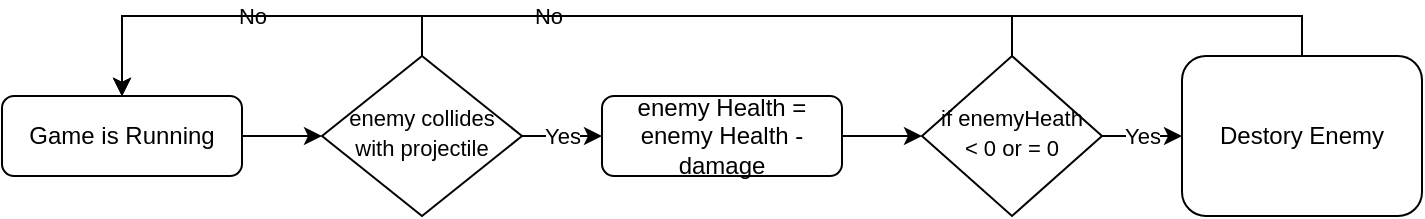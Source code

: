 <mxfile version="15.9.4" type="device"><diagram id="C5RBs43oDa-KdzZeNtuy" name="Page-1"><mxGraphModel dx="1422" dy="794" grid="1" gridSize="10" guides="1" tooltips="1" connect="1" arrows="1" fold="1" page="1" pageScale="1" pageWidth="827" pageHeight="1169" math="0" shadow="0"><root><mxCell id="WIyWlLk6GJQsqaUBKTNV-0"/><mxCell id="WIyWlLk6GJQsqaUBKTNV-1" parent="WIyWlLk6GJQsqaUBKTNV-0"/><mxCell id="pCI1LjJ8agKURSKQRjXi-3" value="No" style="edgeStyle=orthogonalEdgeStyle;rounded=0;orthogonalLoop=1;jettySize=auto;html=1;exitX=0.5;exitY=0;exitDx=0;exitDy=0;entryX=0.5;entryY=0;entryDx=0;entryDy=0;" edge="1" parent="WIyWlLk6GJQsqaUBKTNV-1" source="WIyWlLk6GJQsqaUBKTNV-6" target="pCI1LjJ8agKURSKQRjXi-0"><mxGeometry relative="1" as="geometry"/></mxCell><mxCell id="pCI1LjJ8agKURSKQRjXi-5" value="Yes" style="edgeStyle=orthogonalEdgeStyle;rounded=0;orthogonalLoop=1;jettySize=auto;html=1;exitX=1;exitY=0.5;exitDx=0;exitDy=0;entryX=0;entryY=0.5;entryDx=0;entryDy=0;" edge="1" parent="WIyWlLk6GJQsqaUBKTNV-1" source="WIyWlLk6GJQsqaUBKTNV-6" target="pCI1LjJ8agKURSKQRjXi-2"><mxGeometry relative="1" as="geometry"/></mxCell><mxCell id="WIyWlLk6GJQsqaUBKTNV-6" value="&lt;font style=&quot;font-size: 11px&quot;&gt;enemy collides with projectile&lt;/font&gt;" style="rhombus;whiteSpace=wrap;html=1;shadow=0;fontFamily=Helvetica;fontSize=12;align=center;strokeWidth=1;spacing=6;spacingTop=-4;" parent="WIyWlLk6GJQsqaUBKTNV-1" vertex="1"><mxGeometry x="240" y="300" width="100" height="80" as="geometry"/></mxCell><mxCell id="pCI1LjJ8agKURSKQRjXi-11" style="edgeStyle=orthogonalEdgeStyle;rounded=0;orthogonalLoop=1;jettySize=auto;html=1;exitX=1;exitY=0.5;exitDx=0;exitDy=0;entryX=0;entryY=0.5;entryDx=0;entryDy=0;fontSize=11;" edge="1" parent="WIyWlLk6GJQsqaUBKTNV-1" source="pCI1LjJ8agKURSKQRjXi-0" target="WIyWlLk6GJQsqaUBKTNV-6"><mxGeometry relative="1" as="geometry"/></mxCell><mxCell id="pCI1LjJ8agKURSKQRjXi-0" value="Game is Running" style="rounded=1;whiteSpace=wrap;html=1;" vertex="1" parent="WIyWlLk6GJQsqaUBKTNV-1"><mxGeometry x="80" y="320" width="120" height="40" as="geometry"/></mxCell><mxCell id="pCI1LjJ8agKURSKQRjXi-6" style="edgeStyle=orthogonalEdgeStyle;rounded=0;orthogonalLoop=1;jettySize=auto;html=1;exitX=1;exitY=0.5;exitDx=0;exitDy=0;entryX=0;entryY=0.5;entryDx=0;entryDy=0;" edge="1" parent="WIyWlLk6GJQsqaUBKTNV-1" source="pCI1LjJ8agKURSKQRjXi-2" target="pCI1LjJ8agKURSKQRjXi-4"><mxGeometry relative="1" as="geometry"/></mxCell><mxCell id="pCI1LjJ8agKURSKQRjXi-2" value="enemy Health = enemy Health - damage" style="rounded=1;whiteSpace=wrap;html=1;" vertex="1" parent="WIyWlLk6GJQsqaUBKTNV-1"><mxGeometry x="380" y="320" width="120" height="40" as="geometry"/></mxCell><mxCell id="pCI1LjJ8agKURSKQRjXi-7" value="No" style="edgeStyle=orthogonalEdgeStyle;rounded=0;orthogonalLoop=1;jettySize=auto;html=1;exitX=0.5;exitY=0;exitDx=0;exitDy=0;entryX=0.5;entryY=0;entryDx=0;entryDy=0;" edge="1" parent="WIyWlLk6GJQsqaUBKTNV-1" source="pCI1LjJ8agKURSKQRjXi-4" target="pCI1LjJ8agKURSKQRjXi-0"><mxGeometry relative="1" as="geometry"/></mxCell><mxCell id="pCI1LjJ8agKURSKQRjXi-9" value="Yes" style="edgeStyle=orthogonalEdgeStyle;rounded=0;orthogonalLoop=1;jettySize=auto;html=1;exitX=1;exitY=0.5;exitDx=0;exitDy=0;" edge="1" parent="WIyWlLk6GJQsqaUBKTNV-1" source="pCI1LjJ8agKURSKQRjXi-4" target="pCI1LjJ8agKURSKQRjXi-8"><mxGeometry relative="1" as="geometry"/></mxCell><mxCell id="pCI1LjJ8agKURSKQRjXi-4" value="&lt;font style=&quot;font-size: 11px&quot;&gt;if enemyHeath &amp;lt; 0 or = 0&lt;/font&gt;" style="rhombus;whiteSpace=wrap;html=1;shadow=0;fontFamily=Helvetica;fontSize=12;align=center;strokeWidth=1;spacing=6;spacingTop=-4;" vertex="1" parent="WIyWlLk6GJQsqaUBKTNV-1"><mxGeometry x="540" y="300" width="90" height="80" as="geometry"/></mxCell><mxCell id="pCI1LjJ8agKURSKQRjXi-10" style="edgeStyle=orthogonalEdgeStyle;rounded=0;orthogonalLoop=1;jettySize=auto;html=1;exitX=0.5;exitY=0;exitDx=0;exitDy=0;entryX=0.5;entryY=0;entryDx=0;entryDy=0;" edge="1" parent="WIyWlLk6GJQsqaUBKTNV-1" source="pCI1LjJ8agKURSKQRjXi-8" target="pCI1LjJ8agKURSKQRjXi-0"><mxGeometry relative="1" as="geometry"/></mxCell><mxCell id="pCI1LjJ8agKURSKQRjXi-8" value="Destory Enemy" style="rounded=1;whiteSpace=wrap;html=1;" vertex="1" parent="WIyWlLk6GJQsqaUBKTNV-1"><mxGeometry x="670" y="300" width="120" height="80" as="geometry"/></mxCell></root></mxGraphModel></diagram></mxfile>